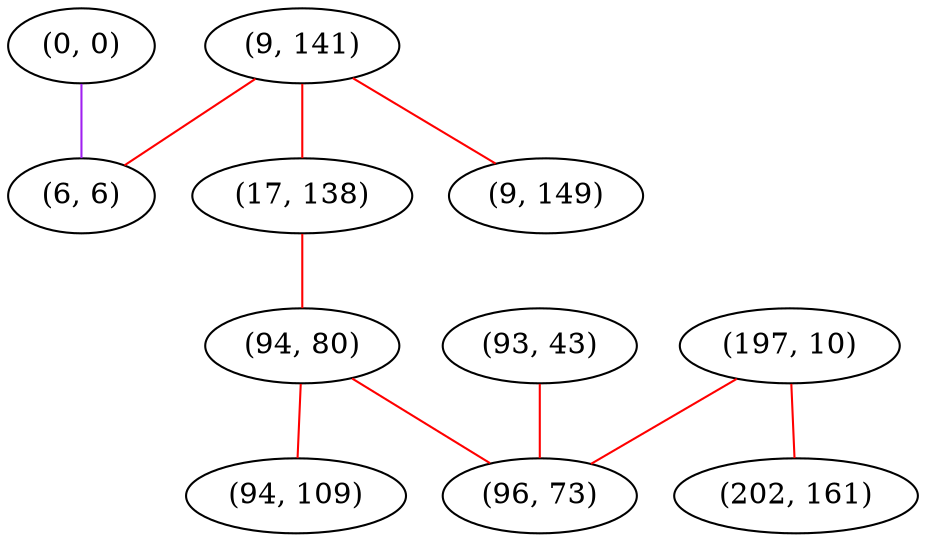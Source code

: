 graph "" {
"(9, 141)";
"(0, 0)";
"(197, 10)";
"(6, 6)";
"(17, 138)";
"(9, 149)";
"(93, 43)";
"(94, 80)";
"(202, 161)";
"(96, 73)";
"(94, 109)";
"(9, 141)" -- "(17, 138)"  [color=red, key=0, weight=1];
"(9, 141)" -- "(9, 149)"  [color=red, key=0, weight=1];
"(9, 141)" -- "(6, 6)"  [color=red, key=0, weight=1];
"(0, 0)" -- "(6, 6)"  [color=purple, key=0, weight=4];
"(197, 10)" -- "(96, 73)"  [color=red, key=0, weight=1];
"(197, 10)" -- "(202, 161)"  [color=red, key=0, weight=1];
"(17, 138)" -- "(94, 80)"  [color=red, key=0, weight=1];
"(93, 43)" -- "(96, 73)"  [color=red, key=0, weight=1];
"(94, 80)" -- "(96, 73)"  [color=red, key=0, weight=1];
"(94, 80)" -- "(94, 109)"  [color=red, key=0, weight=1];
}
